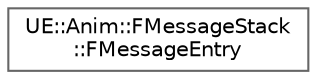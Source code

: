 digraph "Graphical Class Hierarchy"
{
 // INTERACTIVE_SVG=YES
 // LATEX_PDF_SIZE
  bgcolor="transparent";
  edge [fontname=Helvetica,fontsize=10,labelfontname=Helvetica,labelfontsize=10];
  node [fontname=Helvetica,fontsize=10,shape=box,height=0.2,width=0.4];
  rankdir="LR";
  Node0 [id="Node000000",label="UE::Anim::FMessageStack\l::FMessageEntry",height=0.2,width=0.4,color="grey40", fillcolor="white", style="filled",URL="$dd/d11/structUE_1_1Anim_1_1FMessageStack_1_1FMessageEntry.html",tooltip=" "];
}
